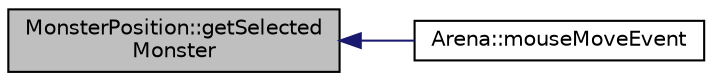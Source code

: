 digraph "MonsterPosition::getSelectedMonster"
{
  bgcolor="transparent";
  edge [fontname="Helvetica",fontsize="10",labelfontname="Helvetica",labelfontsize="10"];
  node [fontname="Helvetica",fontsize="10",shape=record];
  rankdir="LR";
  Node11 [label="MonsterPosition::getSelected\lMonster",height=0.2,width=0.4,color="black", fillcolor="grey75", style="filled", fontcolor="black"];
  Node11 -> Node12 [dir="back",color="midnightblue",fontsize="10",style="solid",fontname="Helvetica"];
  Node12 [label="Arena::mouseMoveEvent",height=0.2,width=0.4,color="black",URL="$classArena.html#ae12f8aaca278df938a3babb668aefc07",tooltip="Wird durch Bewegung der Maus ausgelöst. "];
}
